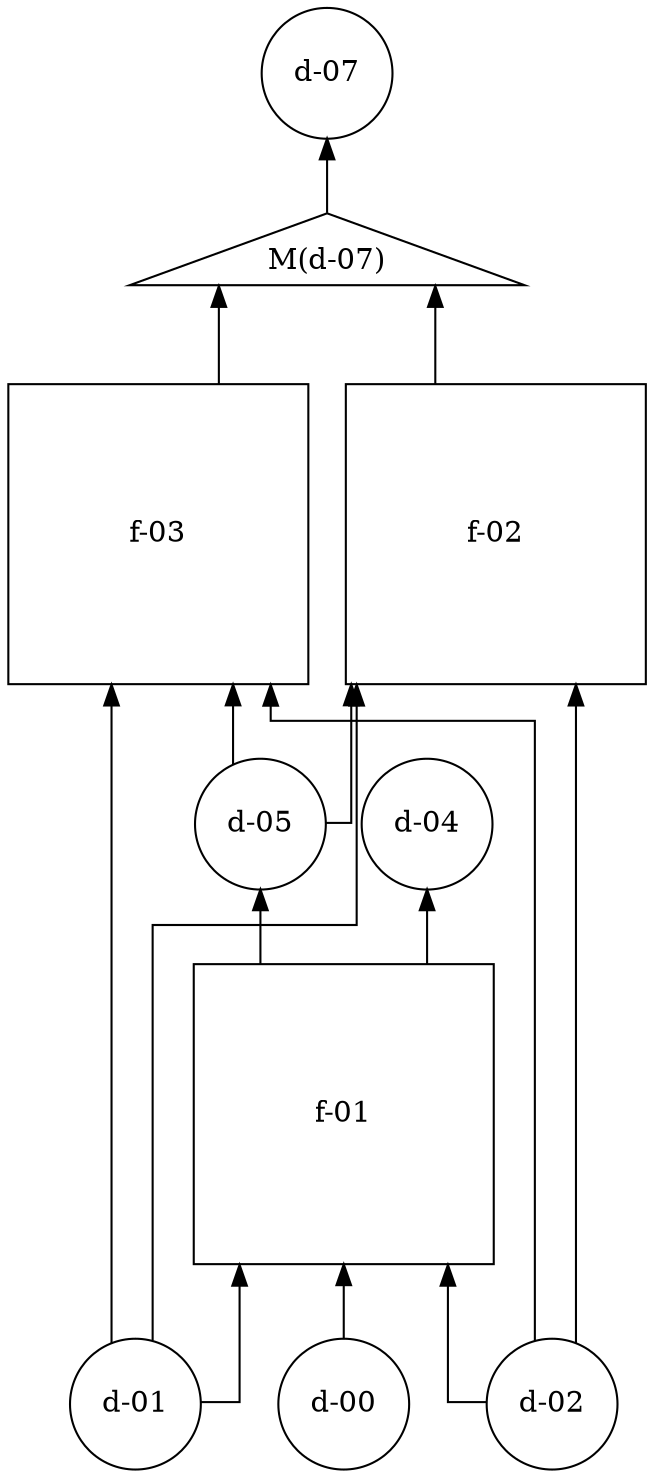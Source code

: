 strict digraph  {
rankdir=BT;
splines=ortho;
"d-00" [bipartite=data, idx=0, kind=data, shape="circle", tgt="[0]"];
"d-01" [bipartite=data, idx=1, kind=data, shape="circle", tgt="[1]"];
"d-02" [bipartite=data, idx=2, kind=data, shape="circle", tgt="[2]"];
"d-04" [bipartite=data, idx=4, kind=data, shape="circle", tgt="[4]"];
"d-05" [bipartite=data, idx=5, kind=data, shape="circle", tgt="[5]"];
"f-01" [bipartite=func, function=<bound method ForestRegressor.predict of RandomForestRegressor(bootstrap=True, criterion='mse', max_depth=5,
           max_features='auto', max_leaf_nodes=None,
           min_impurity_decrease=0.0, min_impurity_split=None,
           min_samples_leaf=1, min_samples_split=2,
           min_weight_fraction_leaf=0.0, n_estimators=5, n_jobs=None,
           oob_score=False, random_state=None, verbose=0, warm_start=False)>, idx=1, kind=model, mod="RandomForestRegressor(bootstrap=True, criterion='mse', max_depth=5,\n           max_features='auto', max_leaf_nodes=None,\n           min_impurity_decrease=0.0, min_impurity_split=None,\n           min_samples_leaf=1, min_samples_split=2,\n           min_weight_fraction_leaf=0.0, n_estimators=5, n_jobs=None,\n           oob_score=False, random_state=None, verbose=0, warm_start=False)", shape="square", src="[0, 1, 2]", tgt="[4, 5]", width=2];
"f-02" [bipartite=func, function=<bound method ForestClassifier.predict of RandomForestClassifier(bootstrap=True, class_weight=None, criterion='gini',
            max_depth=5, max_features='auto', max_leaf_nodes=None,
            min_impurity_decrease=0.0, min_impurity_split=None,
            min_samples_leaf=1, min_samples_split=2,
            min_weight_fraction_leaf=0.0, n_estimators=5, n_jobs=None,
            oob_score=False, random_state=None, verbose=0,
            warm_start=False)>, idx=2, kind=model, mod="RandomForestClassifier(bootstrap=True, class_weight=None, criterion='gini',\n            max_depth=5, max_features='auto', max_leaf_nodes=None,\n            min_impurity_decrease=0.0, min_impurity_split=None,\n            min_samples_leaf=1, min_samples_split=2,\n            min_weight_fraction_leaf=0.0, n_estimators=5, n_jobs=None,\n            oob_score=False, random_state=None, verbose=0,\n            warm_start=False)", shape="square", src="[1, 2, 5]", tgt="[7]", width=2];
"f-03" [bipartite=func, function=<bound method ForestClassifier.predict of RandomForestClassifier(bootstrap=True, class_weight=None, criterion='gini',
            max_depth=5, max_features='auto', max_leaf_nodes=None,
            min_impurity_decrease=0.0, min_impurity_split=None,
            min_samples_leaf=1, min_samples_split=2,
            min_weight_fraction_leaf=0.0, n_estimators=5, n_jobs=None,
            oob_score=False, random_state=None, verbose=0,
            warm_start=False)>, idx=3, kind=model, mod="RandomForestClassifier(bootstrap=True, class_weight=None, criterion='gini',\n            max_depth=5, max_features='auto', max_leaf_nodes=None,\n            min_impurity_decrease=0.0, min_impurity_split=None,\n            min_samples_leaf=1, min_samples_split=2,\n            min_weight_fraction_leaf=0.0, n_estimators=5, n_jobs=None,\n            oob_score=False, random_state=None, verbose=0,\n            warm_start=False)", shape="square", src="[1, 2, 5]", tgt="[7]", width=2];
"M(d-07)" [bipartite=data, idx=7, kind=merge, shape="triangle", tgt="[7]"];
"d-07" [bipartite=data, idx=7, kind=data, shape="circle", tgt="[7]"];
"d-00" -> "f-01"  [idx=0];
"d-01" -> "f-01"  [idx=1];
"d-01" -> "f-02"  [idx=1];
"d-01" -> "f-03"  [idx=1];
"d-02" -> "f-01"  [idx=2];
"d-02" -> "f-02"  [idx=2];
"d-02" -> "f-03"  [idx=2];
"d-05" -> "f-02"  [idx=5];
"d-05" -> "f-03"  [idx=5];
"f-01" -> "d-04"  [idx=4];
"f-01" -> "d-05"  [idx=5];
"f-02" -> "M(d-07)"  [idx=7];
"f-03" -> "M(d-07)"  [idx=7];
"M(d-07)" -> "d-07"  [idx=7];
}

